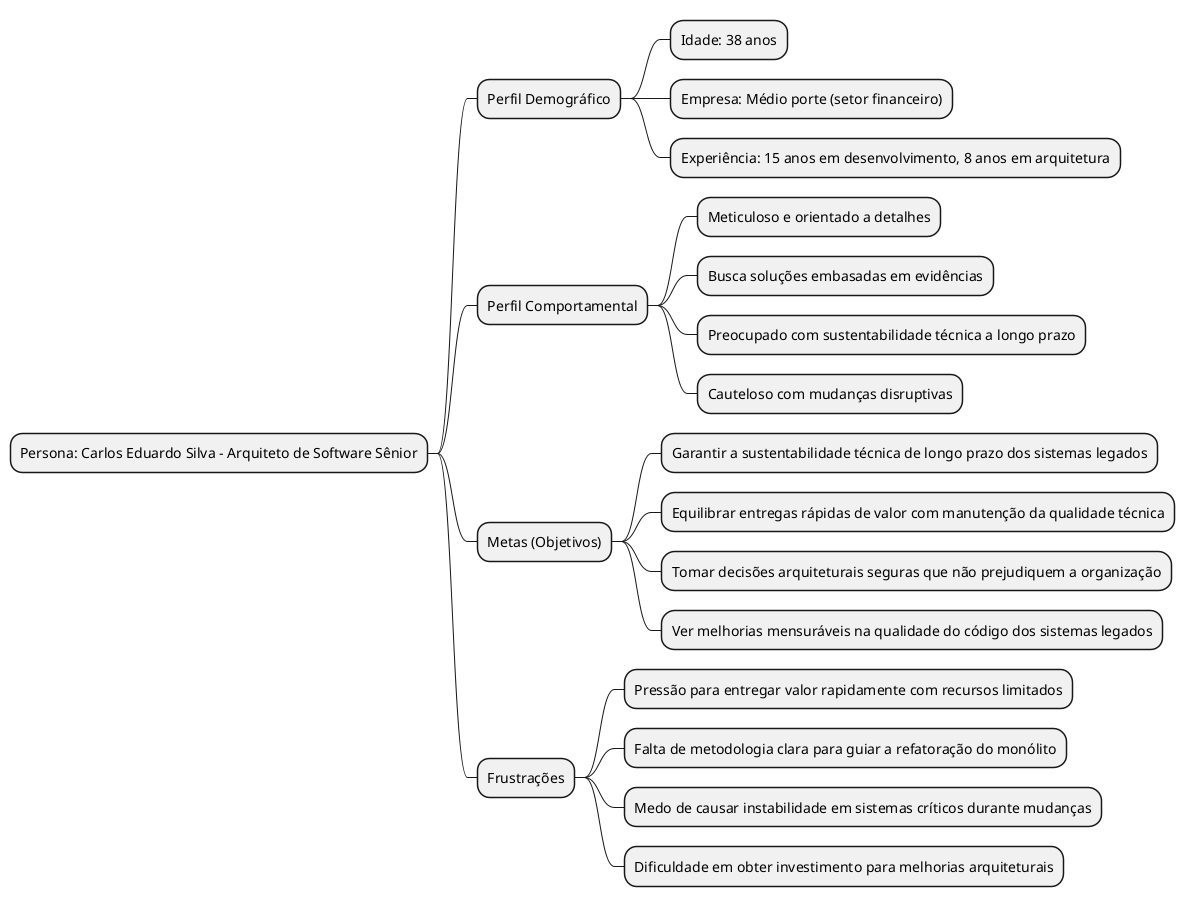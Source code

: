 @startmindmap
* Persona: Carlos Eduardo Silva – Arquiteto de Software Sênior
** Perfil Demográfico
*** Idade: 38 anos
*** Empresa: Médio porte (setor financeiro)
*** Experiência: 15 anos em desenvolvimento, 8 anos em arquitetura
** Perfil Comportamental
*** Meticuloso e orientado a detalhes
*** Busca soluções embasadas em evidências
*** Preocupado com sustentabilidade técnica a longo prazo
*** Cauteloso com mudanças disruptivas
** Metas (Objetivos)
*** Garantir a sustentabilidade técnica de longo prazo dos sistemas legados
*** Equilibrar entregas rápidas de valor com manutenção da qualidade técnica
*** Tomar decisões arquiteturais seguras que não prejudiquem a organização
*** Ver melhorias mensuráveis na qualidade do código dos sistemas legados
** Frustrações
*** Pressão para entregar valor rapidamente com recursos limitados
*** Falta de metodologia clara para guiar a refatoração do monólito
*** Medo de causar instabilidade em sistemas críticos durante mudanças
*** Dificuldade em obter investimento para melhorias arquiteturais
@endmindmap